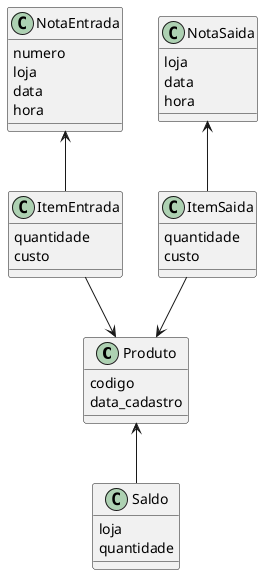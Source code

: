 @startuml
class Produto{
	codigo
	data_cadastro
}

class ItemEntrada{
	quantidade
	custo
}

class NotaEntrada{
	numero
	loja
	data
	hora
}

class ItemSaida{
	quantidade
	custo
}

class NotaSaida{
	loja
	data
	hora
}

class Saldo{
	loja
	quantidade
}

NotaEntrada	<-- ItemEntrada
NotaSaida	<-- ItemSaida
ItemEntrada	-->	Produto
ItemSaida	-->	Produto
Saldo		-u->	Produto
@enduml
